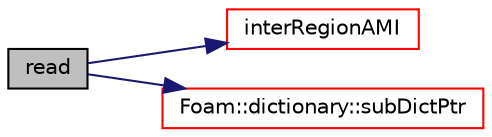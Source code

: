 digraph "read"
{
  bgcolor="transparent";
  edge [fontname="Helvetica",fontsize="10",labelfontname="Helvetica",labelfontsize="10"];
  node [fontname="Helvetica",fontsize="10",shape=record];
  rankdir="LR";
  Node1 [label="read",height=0.2,width=0.4,color="black", fillcolor="grey75", style="filled", fontcolor="black"];
  Node1 -> Node2 [color="midnightblue",fontsize="10",style="solid",fontname="Helvetica"];
  Node2 [label="interRegionAMI",height=0.2,width=0.4,color="red",URL="$a02194.html#a81acb6478989816a5604241f1cea7636",tooltip="Create or return a new inter-region AMI object. "];
  Node1 -> Node3 [color="midnightblue",fontsize="10",style="solid",fontname="Helvetica"];
  Node3 [label="Foam::dictionary::subDictPtr",height=0.2,width=0.4,color="red",URL="$a00532.html#a93064a45016151bd0299d7cbe7e79bf4",tooltip="Find and return a sub-dictionary pointer if present. "];
}
